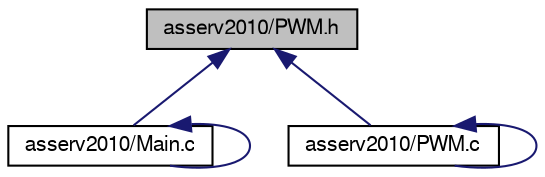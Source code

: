 digraph G
{
  edge [fontname="FreeSans",fontsize="10",labelfontname="FreeSans",labelfontsize="10"];
  node [fontname="FreeSans",fontsize="10",shape=record];
  Node1 [label="asserv2010/PWM.h",height=0.2,width=0.4,color="black", fillcolor="grey75", style="filled" fontcolor="black"];
  Node1 -> Node2 [dir=back,color="midnightblue",fontsize="10",style="solid",fontname="FreeSans"];
  Node2 [label="asserv2010/Main.c",height=0.2,width=0.4,color="black", fillcolor="white", style="filled",URL="$_main_8c.html"];
  Node2 -> Node2 [dir=back,color="midnightblue",fontsize="10",style="solid",fontname="FreeSans"];
  Node1 -> Node3 [dir=back,color="midnightblue",fontsize="10",style="solid",fontname="FreeSans"];
  Node3 [label="asserv2010/PWM.c",height=0.2,width=0.4,color="black", fillcolor="white", style="filled",URL="$_p_w_m_8c.html"];
  Node3 -> Node3 [dir=back,color="midnightblue",fontsize="10",style="solid",fontname="FreeSans"];
}
